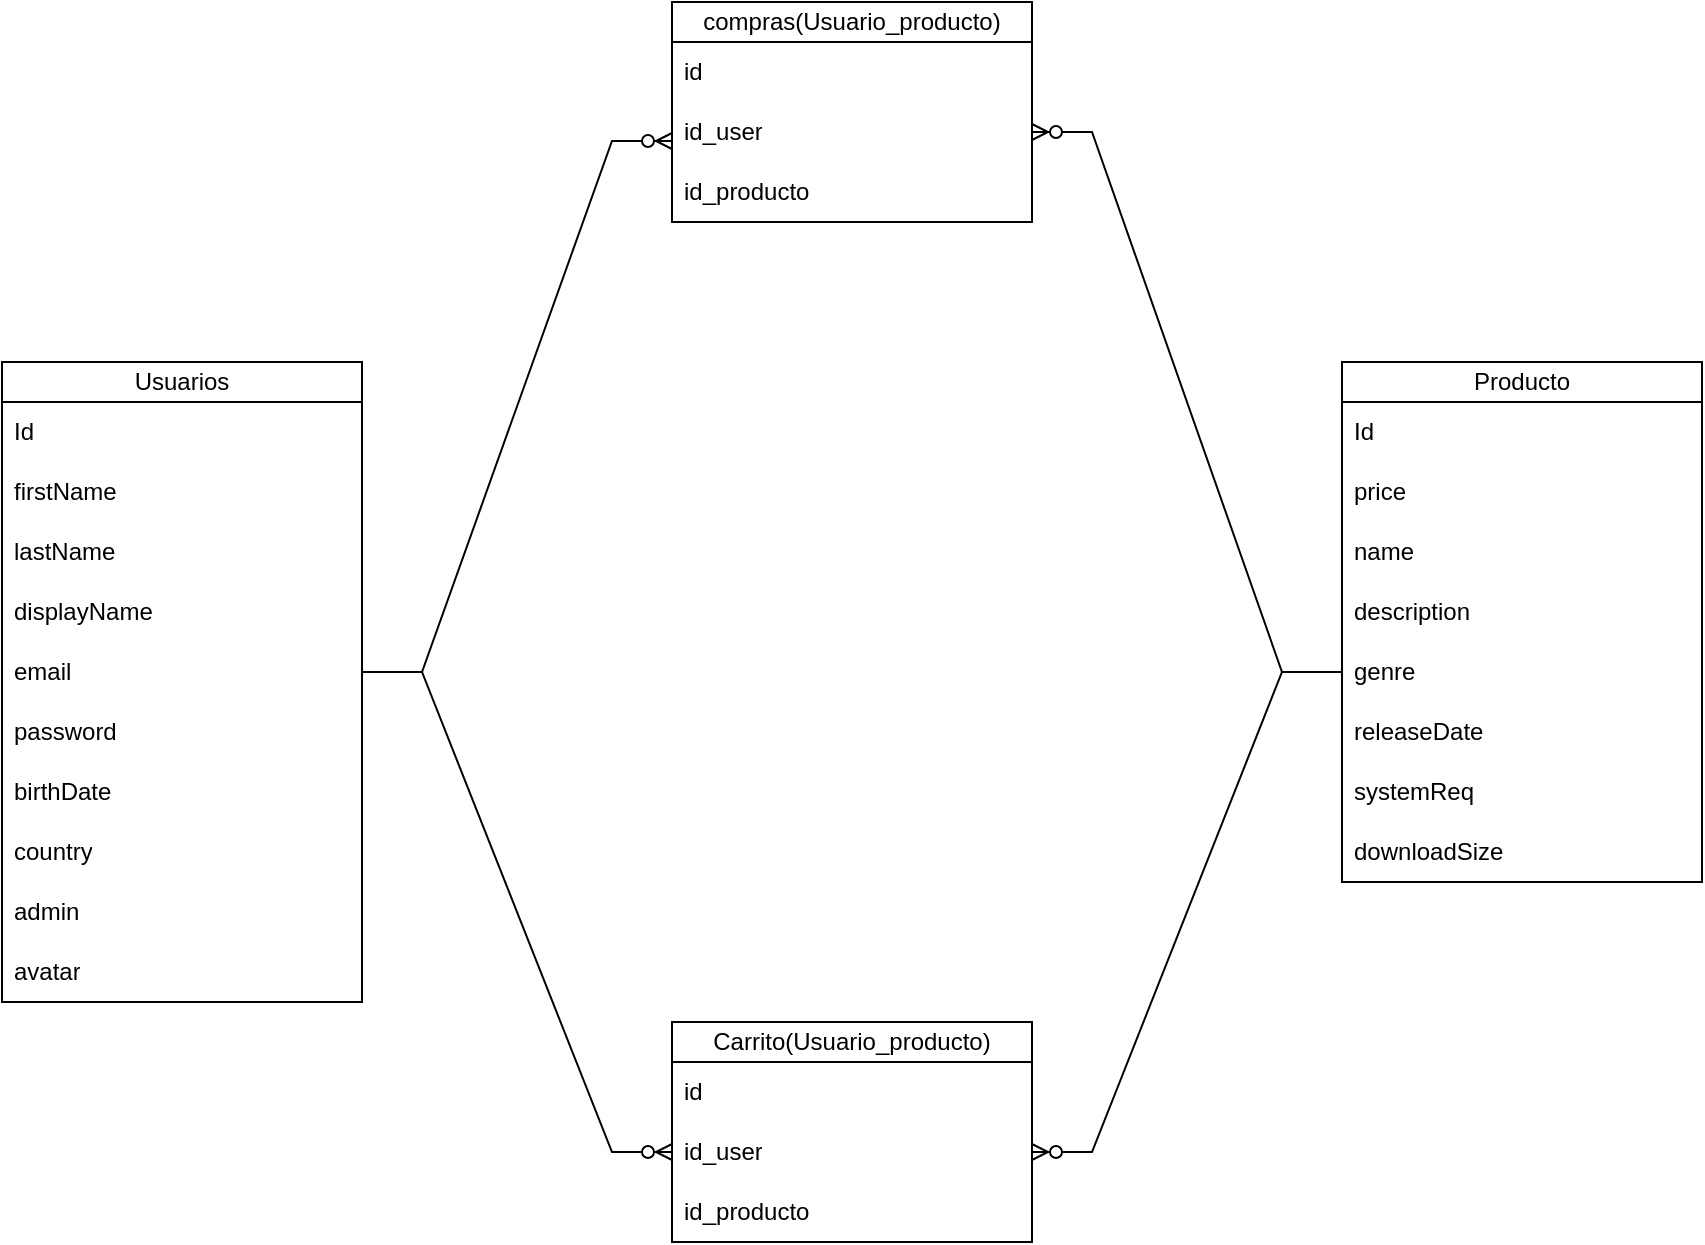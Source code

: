 <mxfile version="22.0.8" type="github">
  <diagram id="R2lEEEUBdFMjLlhIrx00" name="Page-1">
    <mxGraphModel dx="1393" dy="758" grid="1" gridSize="10" guides="1" tooltips="1" connect="1" arrows="1" fold="1" page="1" pageScale="1" pageWidth="850" pageHeight="1100" math="0" shadow="0" extFonts="Permanent Marker^https://fonts.googleapis.com/css?family=Permanent+Marker">
      <root>
        <mxCell id="0" />
        <mxCell id="1" parent="0" />
        <mxCell id="j4F1eoITgkWC7GLfufO6-1" value="Usuarios" style="swimlane;fontStyle=0;childLayout=stackLayout;horizontal=1;startSize=20;horizontalStack=0;resizeParent=1;resizeParentMax=0;resizeLast=0;collapsible=1;marginBottom=0;whiteSpace=wrap;html=1;" vertex="1" parent="1">
          <mxGeometry y="270" width="180" height="320" as="geometry">
            <mxRectangle x="100" y="90" width="90" height="30" as="alternateBounds" />
          </mxGeometry>
        </mxCell>
        <mxCell id="j4F1eoITgkWC7GLfufO6-2" value="Id&lt;span style=&quot;white-space: pre;&quot;&gt;&#x9;&lt;/span&gt;" style="text;strokeColor=none;fillColor=none;align=left;verticalAlign=middle;spacingLeft=4;spacingRight=4;overflow=hidden;points=[[0,0.5],[1,0.5]];portConstraint=eastwest;rotatable=0;whiteSpace=wrap;html=1;" vertex="1" parent="j4F1eoITgkWC7GLfufO6-1">
          <mxGeometry y="20" width="180" height="30" as="geometry" />
        </mxCell>
        <mxCell id="j4F1eoITgkWC7GLfufO6-3" value="firstName" style="text;strokeColor=none;fillColor=none;align=left;verticalAlign=middle;spacingLeft=4;spacingRight=4;overflow=hidden;points=[[0,0.5],[1,0.5]];portConstraint=eastwest;rotatable=0;whiteSpace=wrap;html=1;" vertex="1" parent="j4F1eoITgkWC7GLfufO6-1">
          <mxGeometry y="50" width="180" height="30" as="geometry" />
        </mxCell>
        <mxCell id="j4F1eoITgkWC7GLfufO6-4" value="lastName" style="text;strokeColor=none;fillColor=none;align=left;verticalAlign=middle;spacingLeft=4;spacingRight=4;overflow=hidden;points=[[0,0.5],[1,0.5]];portConstraint=eastwest;rotatable=0;whiteSpace=wrap;html=1;" vertex="1" parent="j4F1eoITgkWC7GLfufO6-1">
          <mxGeometry y="80" width="180" height="30" as="geometry" />
        </mxCell>
        <mxCell id="j4F1eoITgkWC7GLfufO6-7" value="displayName" style="text;strokeColor=none;fillColor=none;align=left;verticalAlign=middle;spacingLeft=4;spacingRight=4;overflow=hidden;points=[[0,0.5],[1,0.5]];portConstraint=eastwest;rotatable=0;whiteSpace=wrap;html=1;" vertex="1" parent="j4F1eoITgkWC7GLfufO6-1">
          <mxGeometry y="110" width="180" height="30" as="geometry" />
        </mxCell>
        <mxCell id="j4F1eoITgkWC7GLfufO6-8" value="email" style="text;strokeColor=none;fillColor=none;align=left;verticalAlign=middle;spacingLeft=4;spacingRight=4;overflow=hidden;points=[[0,0.5],[1,0.5]];portConstraint=eastwest;rotatable=0;whiteSpace=wrap;html=1;" vertex="1" parent="j4F1eoITgkWC7GLfufO6-1">
          <mxGeometry y="140" width="180" height="30" as="geometry" />
        </mxCell>
        <mxCell id="j4F1eoITgkWC7GLfufO6-9" value="password" style="text;strokeColor=none;fillColor=none;align=left;verticalAlign=middle;spacingLeft=4;spacingRight=4;overflow=hidden;points=[[0,0.5],[1,0.5]];portConstraint=eastwest;rotatable=0;whiteSpace=wrap;html=1;" vertex="1" parent="j4F1eoITgkWC7GLfufO6-1">
          <mxGeometry y="170" width="180" height="30" as="geometry" />
        </mxCell>
        <mxCell id="j4F1eoITgkWC7GLfufO6-10" value="birthDate" style="text;strokeColor=none;fillColor=none;align=left;verticalAlign=middle;spacingLeft=4;spacingRight=4;overflow=hidden;points=[[0,0.5],[1,0.5]];portConstraint=eastwest;rotatable=0;whiteSpace=wrap;html=1;" vertex="1" parent="j4F1eoITgkWC7GLfufO6-1">
          <mxGeometry y="200" width="180" height="30" as="geometry" />
        </mxCell>
        <mxCell id="j4F1eoITgkWC7GLfufO6-19" value="country" style="text;strokeColor=none;fillColor=none;align=left;verticalAlign=middle;spacingLeft=4;spacingRight=4;overflow=hidden;points=[[0,0.5],[1,0.5]];portConstraint=eastwest;rotatable=0;whiteSpace=wrap;html=1;" vertex="1" parent="j4F1eoITgkWC7GLfufO6-1">
          <mxGeometry y="230" width="180" height="30" as="geometry" />
        </mxCell>
        <mxCell id="j4F1eoITgkWC7GLfufO6-20" value="admin" style="text;strokeColor=none;fillColor=none;align=left;verticalAlign=middle;spacingLeft=4;spacingRight=4;overflow=hidden;points=[[0,0.5],[1,0.5]];portConstraint=eastwest;rotatable=0;whiteSpace=wrap;html=1;" vertex="1" parent="j4F1eoITgkWC7GLfufO6-1">
          <mxGeometry y="260" width="180" height="30" as="geometry" />
        </mxCell>
        <mxCell id="j4F1eoITgkWC7GLfufO6-21" value="avatar" style="text;strokeColor=none;fillColor=none;align=left;verticalAlign=middle;spacingLeft=4;spacingRight=4;overflow=hidden;points=[[0,0.5],[1,0.5]];portConstraint=eastwest;rotatable=0;whiteSpace=wrap;html=1;" vertex="1" parent="j4F1eoITgkWC7GLfufO6-1">
          <mxGeometry y="290" width="180" height="30" as="geometry" />
        </mxCell>
        <mxCell id="j4F1eoITgkWC7GLfufO6-26" value="compras(Usuario_producto)" style="swimlane;fontStyle=0;childLayout=stackLayout;horizontal=1;startSize=20;horizontalStack=0;resizeParent=1;resizeParentMax=0;resizeLast=0;collapsible=1;marginBottom=0;whiteSpace=wrap;html=1;" vertex="1" parent="1">
          <mxGeometry x="335" y="90" width="180" height="110" as="geometry">
            <mxRectangle x="100" y="90" width="90" height="30" as="alternateBounds" />
          </mxGeometry>
        </mxCell>
        <mxCell id="j4F1eoITgkWC7GLfufO6-27" value="id" style="text;strokeColor=none;fillColor=none;align=left;verticalAlign=middle;spacingLeft=4;spacingRight=4;overflow=hidden;points=[[0,0.5],[1,0.5]];portConstraint=eastwest;rotatable=0;whiteSpace=wrap;html=1;" vertex="1" parent="j4F1eoITgkWC7GLfufO6-26">
          <mxGeometry y="20" width="180" height="30" as="geometry" />
        </mxCell>
        <mxCell id="j4F1eoITgkWC7GLfufO6-28" value="id_user" style="text;strokeColor=none;fillColor=none;align=left;verticalAlign=middle;spacingLeft=4;spacingRight=4;overflow=hidden;points=[[0,0.5],[1,0.5]];portConstraint=eastwest;rotatable=0;whiteSpace=wrap;html=1;" vertex="1" parent="j4F1eoITgkWC7GLfufO6-26">
          <mxGeometry y="50" width="180" height="30" as="geometry" />
        </mxCell>
        <mxCell id="j4F1eoITgkWC7GLfufO6-29" value="id_producto" style="text;strokeColor=none;fillColor=none;align=left;verticalAlign=middle;spacingLeft=4;spacingRight=4;overflow=hidden;points=[[0,0.5],[1,0.5]];portConstraint=eastwest;rotatable=0;whiteSpace=wrap;html=1;" vertex="1" parent="j4F1eoITgkWC7GLfufO6-26">
          <mxGeometry y="80" width="180" height="30" as="geometry" />
        </mxCell>
        <mxCell id="j4F1eoITgkWC7GLfufO6-37" value="Producto" style="swimlane;fontStyle=0;childLayout=stackLayout;horizontal=1;startSize=20;horizontalStack=0;resizeParent=1;resizeParentMax=0;resizeLast=0;collapsible=1;marginBottom=0;whiteSpace=wrap;html=1;" vertex="1" parent="1">
          <mxGeometry x="670" y="270" width="180" height="260" as="geometry">
            <mxRectangle x="100" y="90" width="90" height="30" as="alternateBounds" />
          </mxGeometry>
        </mxCell>
        <mxCell id="j4F1eoITgkWC7GLfufO6-38" value="Id&lt;span style=&quot;white-space: pre;&quot;&gt;&#x9;&lt;/span&gt;" style="text;strokeColor=none;fillColor=none;align=left;verticalAlign=middle;spacingLeft=4;spacingRight=4;overflow=hidden;points=[[0,0.5],[1,0.5]];portConstraint=eastwest;rotatable=0;whiteSpace=wrap;html=1;" vertex="1" parent="j4F1eoITgkWC7GLfufO6-37">
          <mxGeometry y="20" width="180" height="30" as="geometry" />
        </mxCell>
        <mxCell id="j4F1eoITgkWC7GLfufO6-39" value="price" style="text;strokeColor=none;fillColor=none;align=left;verticalAlign=middle;spacingLeft=4;spacingRight=4;overflow=hidden;points=[[0,0.5],[1,0.5]];portConstraint=eastwest;rotatable=0;whiteSpace=wrap;html=1;" vertex="1" parent="j4F1eoITgkWC7GLfufO6-37">
          <mxGeometry y="50" width="180" height="30" as="geometry" />
        </mxCell>
        <mxCell id="j4F1eoITgkWC7GLfufO6-40" value="name" style="text;strokeColor=none;fillColor=none;align=left;verticalAlign=middle;spacingLeft=4;spacingRight=4;overflow=hidden;points=[[0,0.5],[1,0.5]];portConstraint=eastwest;rotatable=0;whiteSpace=wrap;html=1;" vertex="1" parent="j4F1eoITgkWC7GLfufO6-37">
          <mxGeometry y="80" width="180" height="30" as="geometry" />
        </mxCell>
        <mxCell id="j4F1eoITgkWC7GLfufO6-41" value="description&amp;nbsp;" style="text;strokeColor=none;fillColor=none;align=left;verticalAlign=middle;spacingLeft=4;spacingRight=4;overflow=hidden;points=[[0,0.5],[1,0.5]];portConstraint=eastwest;rotatable=0;whiteSpace=wrap;html=1;" vertex="1" parent="j4F1eoITgkWC7GLfufO6-37">
          <mxGeometry y="110" width="180" height="30" as="geometry" />
        </mxCell>
        <mxCell id="j4F1eoITgkWC7GLfufO6-42" value="genre" style="text;strokeColor=none;fillColor=none;align=left;verticalAlign=middle;spacingLeft=4;spacingRight=4;overflow=hidden;points=[[0,0.5],[1,0.5]];portConstraint=eastwest;rotatable=0;whiteSpace=wrap;html=1;" vertex="1" parent="j4F1eoITgkWC7GLfufO6-37">
          <mxGeometry y="140" width="180" height="30" as="geometry" />
        </mxCell>
        <mxCell id="j4F1eoITgkWC7GLfufO6-43" value="releaseDate" style="text;strokeColor=none;fillColor=none;align=left;verticalAlign=middle;spacingLeft=4;spacingRight=4;overflow=hidden;points=[[0,0.5],[1,0.5]];portConstraint=eastwest;rotatable=0;whiteSpace=wrap;html=1;" vertex="1" parent="j4F1eoITgkWC7GLfufO6-37">
          <mxGeometry y="170" width="180" height="30" as="geometry" />
        </mxCell>
        <mxCell id="j4F1eoITgkWC7GLfufO6-44" value="systemReq" style="text;strokeColor=none;fillColor=none;align=left;verticalAlign=middle;spacingLeft=4;spacingRight=4;overflow=hidden;points=[[0,0.5],[1,0.5]];portConstraint=eastwest;rotatable=0;whiteSpace=wrap;html=1;" vertex="1" parent="j4F1eoITgkWC7GLfufO6-37">
          <mxGeometry y="200" width="180" height="30" as="geometry" />
        </mxCell>
        <mxCell id="j4F1eoITgkWC7GLfufO6-45" value="downloadSize" style="text;strokeColor=none;fillColor=none;align=left;verticalAlign=middle;spacingLeft=4;spacingRight=4;overflow=hidden;points=[[0,0.5],[1,0.5]];portConstraint=eastwest;rotatable=0;whiteSpace=wrap;html=1;" vertex="1" parent="j4F1eoITgkWC7GLfufO6-37">
          <mxGeometry y="230" width="180" height="30" as="geometry" />
        </mxCell>
        <mxCell id="j4F1eoITgkWC7GLfufO6-48" value="" style="edgeStyle=entityRelationEdgeStyle;fontSize=12;html=1;endArrow=ERzeroToMany;endFill=1;rounded=0;exitX=1;exitY=0.5;exitDx=0;exitDy=0;entryX=0;entryY=0.5;entryDx=0;entryDy=0;fontStyle=1" edge="1" parent="1" source="j4F1eoITgkWC7GLfufO6-8">
          <mxGeometry width="100" height="100" relative="1" as="geometry">
            <mxPoint x="180" y="159.5" as="sourcePoint" />
            <mxPoint x="335" y="159.5" as="targetPoint" />
          </mxGeometry>
        </mxCell>
        <mxCell id="j4F1eoITgkWC7GLfufO6-49" value="" style="edgeStyle=entityRelationEdgeStyle;fontSize=12;html=1;endArrow=ERzeroToMany;endFill=1;rounded=0;exitX=0;exitY=0.5;exitDx=0;exitDy=0;entryX=1;entryY=0.5;entryDx=0;entryDy=0;" edge="1" parent="1" source="j4F1eoITgkWC7GLfufO6-42" target="j4F1eoITgkWC7GLfufO6-28">
          <mxGeometry width="100" height="100" relative="1" as="geometry">
            <mxPoint x="190" y="165" as="sourcePoint" />
            <mxPoint x="345" y="165" as="targetPoint" />
          </mxGeometry>
        </mxCell>
        <mxCell id="j4F1eoITgkWC7GLfufO6-56" value="Carrito(Usuario_producto)" style="swimlane;fontStyle=0;childLayout=stackLayout;horizontal=1;startSize=20;horizontalStack=0;resizeParent=1;resizeParentMax=0;resizeLast=0;collapsible=1;marginBottom=0;whiteSpace=wrap;html=1;" vertex="1" parent="1">
          <mxGeometry x="335" y="600" width="180" height="110" as="geometry">
            <mxRectangle x="100" y="90" width="90" height="30" as="alternateBounds" />
          </mxGeometry>
        </mxCell>
        <mxCell id="j4F1eoITgkWC7GLfufO6-57" value="id" style="text;strokeColor=none;fillColor=none;align=left;verticalAlign=middle;spacingLeft=4;spacingRight=4;overflow=hidden;points=[[0,0.5],[1,0.5]];portConstraint=eastwest;rotatable=0;whiteSpace=wrap;html=1;" vertex="1" parent="j4F1eoITgkWC7GLfufO6-56">
          <mxGeometry y="20" width="180" height="30" as="geometry" />
        </mxCell>
        <mxCell id="j4F1eoITgkWC7GLfufO6-58" value="id_user" style="text;strokeColor=none;fillColor=none;align=left;verticalAlign=middle;spacingLeft=4;spacingRight=4;overflow=hidden;points=[[0,0.5],[1,0.5]];portConstraint=eastwest;rotatable=0;whiteSpace=wrap;html=1;" vertex="1" parent="j4F1eoITgkWC7GLfufO6-56">
          <mxGeometry y="50" width="180" height="30" as="geometry" />
        </mxCell>
        <mxCell id="j4F1eoITgkWC7GLfufO6-59" value="id_producto" style="text;strokeColor=none;fillColor=none;align=left;verticalAlign=middle;spacingLeft=4;spacingRight=4;overflow=hidden;points=[[0,0.5],[1,0.5]];portConstraint=eastwest;rotatable=0;whiteSpace=wrap;html=1;" vertex="1" parent="j4F1eoITgkWC7GLfufO6-56">
          <mxGeometry y="80" width="180" height="30" as="geometry" />
        </mxCell>
        <mxCell id="j4F1eoITgkWC7GLfufO6-60" value="" style="edgeStyle=entityRelationEdgeStyle;fontSize=12;html=1;endArrow=ERzeroToMany;endFill=1;rounded=0;exitX=1;exitY=0.5;exitDx=0;exitDy=0;entryX=0;entryY=0.5;entryDx=0;entryDy=0;fontStyle=1" edge="1" parent="1" source="j4F1eoITgkWC7GLfufO6-8" target="j4F1eoITgkWC7GLfufO6-58">
          <mxGeometry width="100" height="100" relative="1" as="geometry">
            <mxPoint x="190" y="165" as="sourcePoint" />
            <mxPoint x="345" y="435" as="targetPoint" />
          </mxGeometry>
        </mxCell>
        <mxCell id="j4F1eoITgkWC7GLfufO6-61" value="" style="edgeStyle=entityRelationEdgeStyle;fontSize=12;html=1;endArrow=ERzeroToMany;endFill=1;rounded=0;exitX=0;exitY=0.5;exitDx=0;exitDy=0;entryX=1;entryY=0.5;entryDx=0;entryDy=0;" edge="1" parent="1" source="j4F1eoITgkWC7GLfufO6-42" target="j4F1eoITgkWC7GLfufO6-58">
          <mxGeometry width="100" height="100" relative="1" as="geometry">
            <mxPoint x="680" y="205" as="sourcePoint" />
            <mxPoint x="525" y="435" as="targetPoint" />
          </mxGeometry>
        </mxCell>
      </root>
    </mxGraphModel>
  </diagram>
</mxfile>
